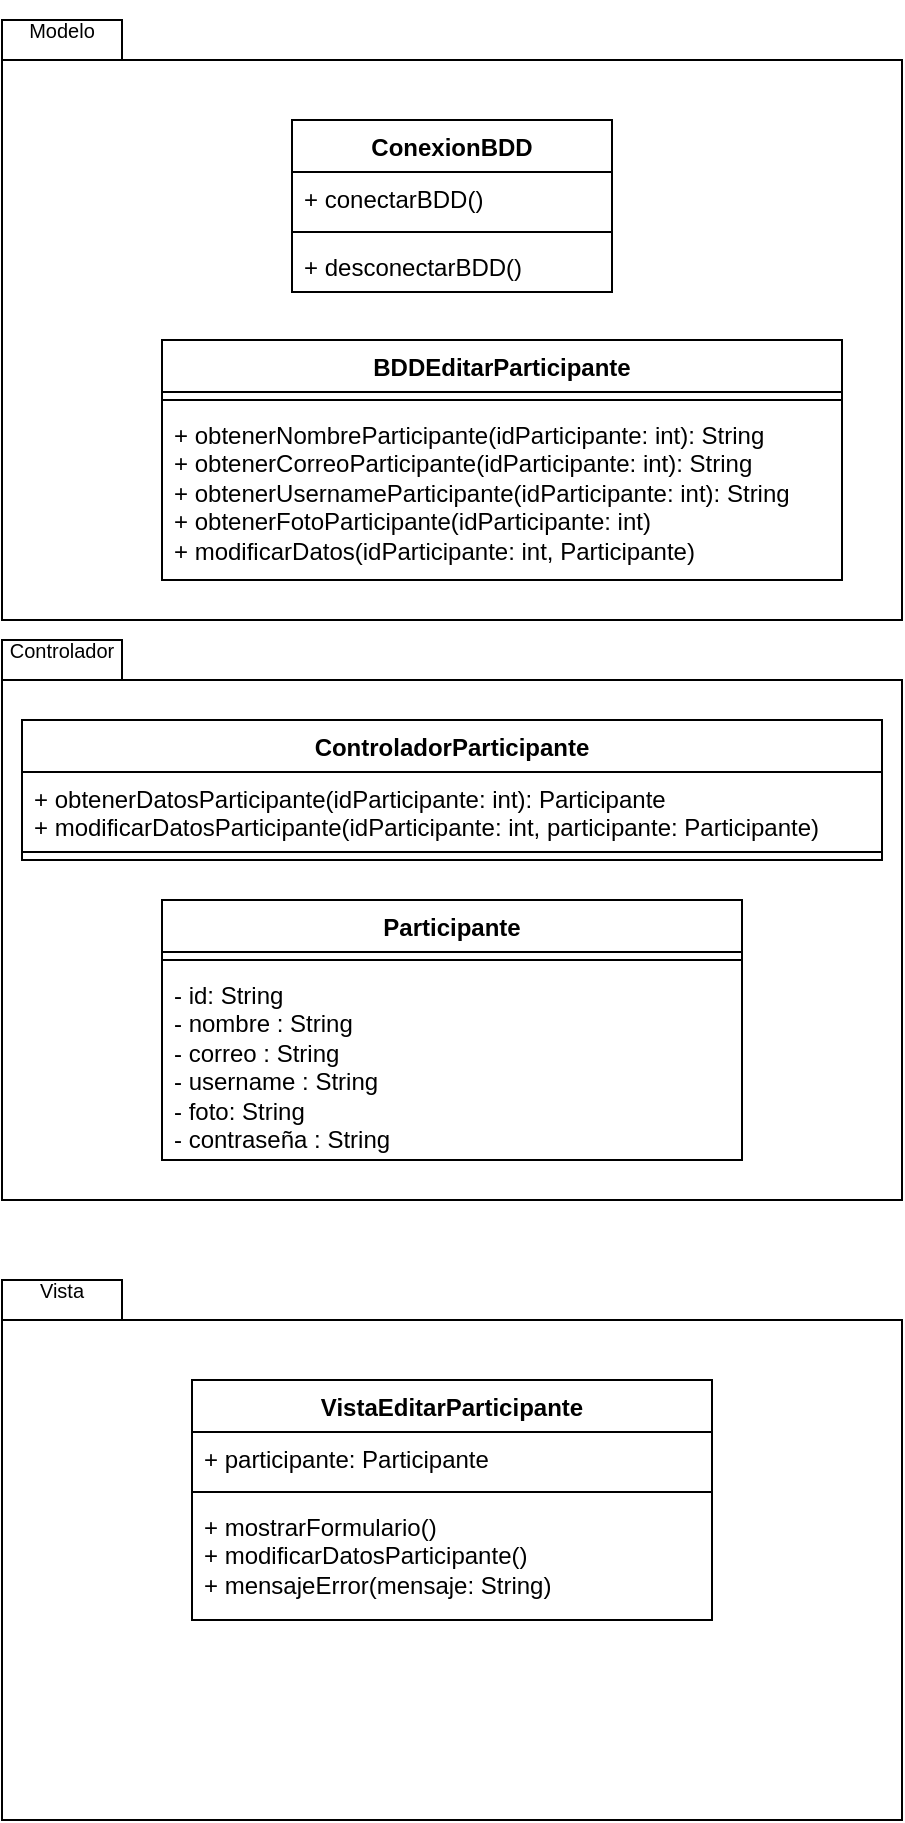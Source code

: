 <mxfile version="22.0.6" type="google">
  <diagram name="Página-1" id="zwgWH8tIbqhbOZwv7jTy">
    <mxGraphModel grid="1" page="1" gridSize="10" guides="1" tooltips="1" connect="1" arrows="1" fold="1" pageScale="1" pageWidth="827" pageHeight="1169" math="0" shadow="0">
      <root>
        <mxCell id="0" />
        <mxCell id="1" parent="0" />
        <mxCell id="YroPnB3GC3LTP978coZT-1" value="" style="shape=folder;fontStyle=1;spacingTop=10;tabWidth=60;tabHeight=20;tabPosition=left;html=1;whiteSpace=wrap;" vertex="1" parent="1">
          <mxGeometry x="50" y="30" width="450" height="300" as="geometry" />
        </mxCell>
        <mxCell id="YroPnB3GC3LTP978coZT-2" value="ConexionBDD" style="swimlane;fontStyle=1;align=center;verticalAlign=top;childLayout=stackLayout;horizontal=1;startSize=26;horizontalStack=0;resizeParent=1;resizeParentMax=0;resizeLast=0;collapsible=1;marginBottom=0;whiteSpace=wrap;html=1;" vertex="1" parent="1">
          <mxGeometry x="195" y="80" width="160" height="86" as="geometry" />
        </mxCell>
        <mxCell id="YroPnB3GC3LTP978coZT-3" value="+ conectarBDD()" style="text;strokeColor=none;fillColor=none;align=left;verticalAlign=top;spacingLeft=4;spacingRight=4;overflow=hidden;rotatable=0;points=[[0,0.5],[1,0.5]];portConstraint=eastwest;whiteSpace=wrap;html=1;" vertex="1" parent="YroPnB3GC3LTP978coZT-2">
          <mxGeometry y="26" width="160" height="26" as="geometry" />
        </mxCell>
        <mxCell id="YroPnB3GC3LTP978coZT-4" value="" style="line;strokeWidth=1;fillColor=none;align=left;verticalAlign=middle;spacingTop=-1;spacingLeft=3;spacingRight=3;rotatable=0;labelPosition=right;points=[];portConstraint=eastwest;strokeColor=inherit;" vertex="1" parent="YroPnB3GC3LTP978coZT-2">
          <mxGeometry y="52" width="160" height="8" as="geometry" />
        </mxCell>
        <mxCell id="YroPnB3GC3LTP978coZT-5" value="+ desconectarBDD()" style="text;strokeColor=none;fillColor=none;align=left;verticalAlign=top;spacingLeft=4;spacingRight=4;overflow=hidden;rotatable=0;points=[[0,0.5],[1,0.5]];portConstraint=eastwest;whiteSpace=wrap;html=1;" vertex="1" parent="YroPnB3GC3LTP978coZT-2">
          <mxGeometry y="60" width="160" height="26" as="geometry" />
        </mxCell>
        <mxCell id="YroPnB3GC3LTP978coZT-6" value="BDDEditarParticipante" style="swimlane;fontStyle=1;align=center;verticalAlign=top;childLayout=stackLayout;horizontal=1;startSize=26;horizontalStack=0;resizeParent=1;resizeParentMax=0;resizeLast=0;collapsible=1;marginBottom=0;whiteSpace=wrap;html=1;" vertex="1" parent="1">
          <mxGeometry x="130" y="190" width="340" height="120" as="geometry" />
        </mxCell>
        <mxCell id="YroPnB3GC3LTP978coZT-7" value="" style="line;strokeWidth=1;fillColor=none;align=left;verticalAlign=middle;spacingTop=-1;spacingLeft=3;spacingRight=3;rotatable=0;labelPosition=right;points=[];portConstraint=eastwest;strokeColor=inherit;" vertex="1" parent="YroPnB3GC3LTP978coZT-6">
          <mxGeometry y="26" width="340" height="8" as="geometry" />
        </mxCell>
        <mxCell id="YroPnB3GC3LTP978coZT-8" value="+ obtenerNombreParticipante(idParticipante: int): String&lt;br&gt;+ obtenerCorreoParticipante(idParticipante: int): String&lt;br style=&quot;border-color: var(--border-color);&quot;&gt;+ obtenerUsernameParticipante(idParticipante: int): String&lt;br style=&quot;border-color: var(--border-color);&quot;&gt;+ obtenerFotoParticipante(idParticipante: int)&lt;br style=&quot;border-color: var(--border-color);&quot;&gt;+ modificarDatos(idParticipante: int, Participante)" style="text;strokeColor=none;fillColor=none;align=left;verticalAlign=top;spacingLeft=4;spacingRight=4;overflow=hidden;rotatable=0;points=[[0,0.5],[1,0.5]];portConstraint=eastwest;whiteSpace=wrap;html=1;" vertex="1" parent="YroPnB3GC3LTP978coZT-6">
          <mxGeometry y="34" width="340" height="86" as="geometry" />
        </mxCell>
        <mxCell id="YroPnB3GC3LTP978coZT-9" value="" style="shape=folder;fontStyle=1;spacingTop=10;tabWidth=60;tabHeight=20;tabPosition=left;html=1;whiteSpace=wrap;" vertex="1" parent="1">
          <mxGeometry x="50" y="340" width="450" height="280" as="geometry" />
        </mxCell>
        <mxCell id="YroPnB3GC3LTP978coZT-10" value="&lt;font style=&quot;font-size: 10px;&quot;&gt;Controlador&lt;/font&gt;" style="text;html=1;strokeColor=none;fillColor=none;align=center;verticalAlign=middle;whiteSpace=wrap;rounded=0;" vertex="1" parent="1">
          <mxGeometry x="50" y="330" width="60" height="30" as="geometry" />
        </mxCell>
        <mxCell id="YroPnB3GC3LTP978coZT-11" value="ControladorParticipante" style="swimlane;fontStyle=1;align=center;verticalAlign=top;childLayout=stackLayout;horizontal=1;startSize=26;horizontalStack=0;resizeParent=1;resizeParentMax=0;resizeLast=0;collapsible=1;marginBottom=0;whiteSpace=wrap;html=1;" vertex="1" parent="1">
          <mxGeometry x="60" y="380" width="430" height="70" as="geometry" />
        </mxCell>
        <mxCell id="YroPnB3GC3LTP978coZT-13" value="+ obtenerDatosParticipante(idParticipante: int): Participante&lt;br&gt;+ modificarDatosParticipante(idParticipante: int, participante: Participante)" style="text;strokeColor=none;fillColor=none;align=left;verticalAlign=top;spacingLeft=4;spacingRight=4;overflow=hidden;rotatable=0;points=[[0,0.5],[1,0.5]];portConstraint=eastwest;whiteSpace=wrap;html=1;" vertex="1" parent="YroPnB3GC3LTP978coZT-11">
          <mxGeometry y="26" width="430" height="36" as="geometry" />
        </mxCell>
        <mxCell id="YroPnB3GC3LTP978coZT-12" value="" style="line;strokeWidth=1;fillColor=none;align=left;verticalAlign=middle;spacingTop=-1;spacingLeft=3;spacingRight=3;rotatable=0;labelPosition=right;points=[];portConstraint=eastwest;strokeColor=inherit;" vertex="1" parent="YroPnB3GC3LTP978coZT-11">
          <mxGeometry y="62" width="430" height="8" as="geometry" />
        </mxCell>
        <mxCell id="YroPnB3GC3LTP978coZT-14" value="" style="shape=folder;fontStyle=1;spacingTop=10;tabWidth=60;tabHeight=20;tabPosition=left;html=1;whiteSpace=wrap;" vertex="1" parent="1">
          <mxGeometry x="50" y="660" width="450" height="270" as="geometry" />
        </mxCell>
        <mxCell id="YroPnB3GC3LTP978coZT-15" value="&lt;font style=&quot;font-size: 10px;&quot;&gt;Vista&lt;/font&gt;" style="text;html=1;strokeColor=none;fillColor=none;align=center;verticalAlign=middle;whiteSpace=wrap;rounded=0;" vertex="1" parent="1">
          <mxGeometry x="50" y="650" width="60" height="30" as="geometry" />
        </mxCell>
        <mxCell id="YroPnB3GC3LTP978coZT-19" value="&lt;font style=&quot;font-size: 10px;&quot;&gt;Modelo&lt;/font&gt;" style="text;html=1;strokeColor=none;fillColor=none;align=center;verticalAlign=middle;whiteSpace=wrap;rounded=0;" vertex="1" parent="1">
          <mxGeometry x="50" y="20" width="60" height="30" as="geometry" />
        </mxCell>
        <mxCell id="YroPnB3GC3LTP978coZT-21" value="Participante" style="swimlane;fontStyle=1;align=center;verticalAlign=top;childLayout=stackLayout;horizontal=1;startSize=26;horizontalStack=0;resizeParent=1;resizeParentMax=0;resizeLast=0;collapsible=1;marginBottom=0;whiteSpace=wrap;html=1;" vertex="1" parent="1">
          <mxGeometry x="130" y="470" width="290" height="130" as="geometry" />
        </mxCell>
        <mxCell id="YroPnB3GC3LTP978coZT-22" value="" style="line;strokeWidth=1;fillColor=none;align=left;verticalAlign=middle;spacingTop=-1;spacingLeft=3;spacingRight=3;rotatable=0;labelPosition=right;points=[];portConstraint=eastwest;strokeColor=inherit;" vertex="1" parent="YroPnB3GC3LTP978coZT-21">
          <mxGeometry y="26" width="290" height="8" as="geometry" />
        </mxCell>
        <mxCell id="YroPnB3GC3LTP978coZT-23" value="- id: String&lt;br&gt;- nombre : String&lt;br&gt;- correo : String&lt;br&gt;- username : String&amp;nbsp;&lt;br&gt;- foto: String&lt;br&gt;- contraseña : String" style="text;strokeColor=none;fillColor=none;align=left;verticalAlign=top;spacingLeft=4;spacingRight=4;overflow=hidden;rotatable=0;points=[[0,0.5],[1,0.5]];portConstraint=eastwest;whiteSpace=wrap;html=1;" vertex="1" parent="YroPnB3GC3LTP978coZT-21">
          <mxGeometry y="34" width="290" height="96" as="geometry" />
        </mxCell>
        <mxCell id="YroPnB3GC3LTP978coZT-25" value="VistaEditarParticipante" style="swimlane;fontStyle=1;align=center;verticalAlign=top;childLayout=stackLayout;horizontal=1;startSize=26;horizontalStack=0;resizeParent=1;resizeParentMax=0;resizeLast=0;collapsible=1;marginBottom=0;whiteSpace=wrap;html=1;" vertex="1" parent="1">
          <mxGeometry x="145" y="710" width="260" height="120" as="geometry" />
        </mxCell>
        <mxCell id="YroPnB3GC3LTP978coZT-26" value="+ participante: Participante" style="text;strokeColor=none;fillColor=none;align=left;verticalAlign=top;spacingLeft=4;spacingRight=4;overflow=hidden;rotatable=0;points=[[0,0.5],[1,0.5]];portConstraint=eastwest;whiteSpace=wrap;html=1;" vertex="1" parent="YroPnB3GC3LTP978coZT-25">
          <mxGeometry y="26" width="260" height="26" as="geometry" />
        </mxCell>
        <mxCell id="YroPnB3GC3LTP978coZT-27" value="" style="line;strokeWidth=1;fillColor=none;align=left;verticalAlign=middle;spacingTop=-1;spacingLeft=3;spacingRight=3;rotatable=0;labelPosition=right;points=[];portConstraint=eastwest;strokeColor=inherit;" vertex="1" parent="YroPnB3GC3LTP978coZT-25">
          <mxGeometry y="52" width="260" height="8" as="geometry" />
        </mxCell>
        <mxCell id="YroPnB3GC3LTP978coZT-28" value="+ mostrarFormulario()&lt;br&gt;+ modificarDatosParticipante()&lt;br&gt;+ mensajeError(mensaje: String)" style="text;strokeColor=none;fillColor=none;align=left;verticalAlign=top;spacingLeft=4;spacingRight=4;overflow=hidden;rotatable=0;points=[[0,0.5],[1,0.5]];portConstraint=eastwest;whiteSpace=wrap;html=1;" vertex="1" parent="YroPnB3GC3LTP978coZT-25">
          <mxGeometry y="60" width="260" height="60" as="geometry" />
        </mxCell>
      </root>
    </mxGraphModel>
  </diagram>
</mxfile>
